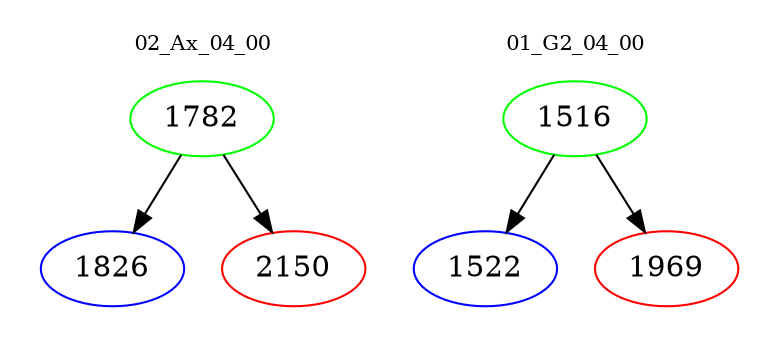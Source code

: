 digraph{
subgraph cluster_0 {
color = white
label = "02_Ax_04_00";
fontsize=10;
T0_1782 [label="1782", color="green"]
T0_1782 -> T0_1826 [color="black"]
T0_1826 [label="1826", color="blue"]
T0_1782 -> T0_2150 [color="black"]
T0_2150 [label="2150", color="red"]
}
subgraph cluster_1 {
color = white
label = "01_G2_04_00";
fontsize=10;
T1_1516 [label="1516", color="green"]
T1_1516 -> T1_1522 [color="black"]
T1_1522 [label="1522", color="blue"]
T1_1516 -> T1_1969 [color="black"]
T1_1969 [label="1969", color="red"]
}
}
